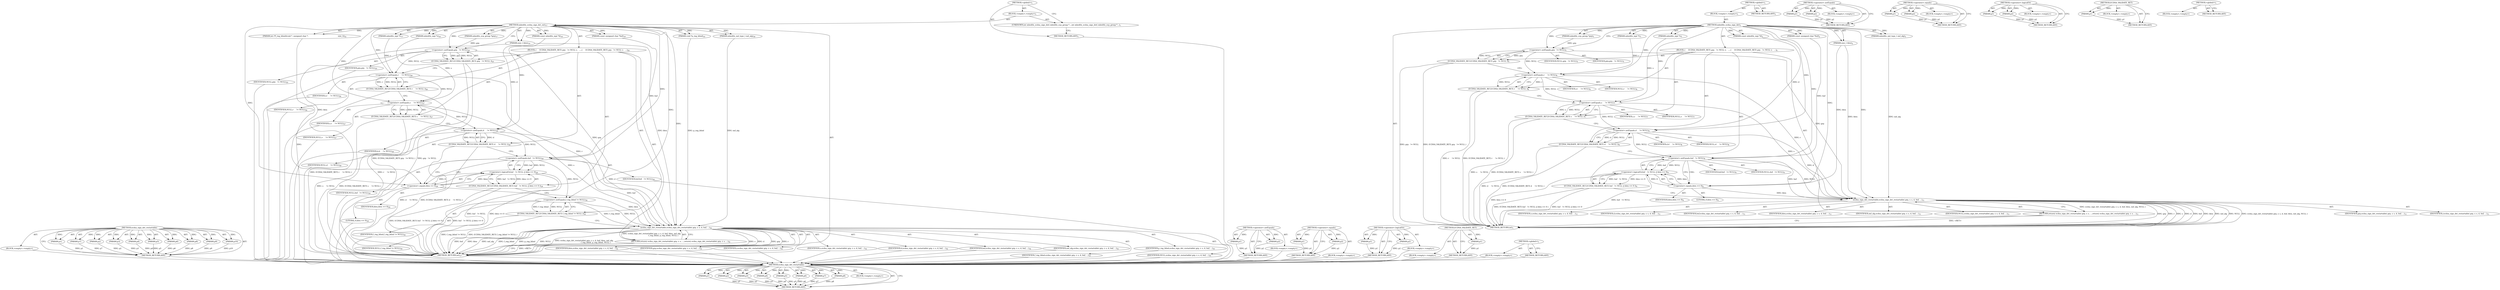 digraph "&lt;global&gt;" {
vulnerable_97 [label=<(METHOD,ecdsa_sign_det_restartable)>];
vulnerable_98 [label=<(PARAM,p1)>];
vulnerable_99 [label=<(PARAM,p2)>];
vulnerable_100 [label=<(PARAM,p3)>];
vulnerable_101 [label=<(PARAM,p4)>];
vulnerable_102 [label=<(PARAM,p5)>];
vulnerable_103 [label=<(PARAM,p6)>];
vulnerable_104 [label=<(PARAM,p7)>];
vulnerable_105 [label=<(PARAM,p8)>];
vulnerable_106 [label=<(BLOCK,&lt;empty&gt;,&lt;empty&gt;)>];
vulnerable_107 [label=<(METHOD_RETURN,ANY)>];
vulnerable_6 [label=<(METHOD,&lt;global&gt;)<SUB>1</SUB>>];
vulnerable_7 [label=<(BLOCK,&lt;empty&gt;,&lt;empty&gt;)<SUB>1</SUB>>];
vulnerable_8 [label=<(METHOD,mbedtls_ecdsa_sign_det)<SUB>1</SUB>>];
vulnerable_9 [label=<(PARAM,mbedtls_ecp_group *grp)<SUB>1</SUB>>];
vulnerable_10 [label=<(PARAM,mbedtls_mpi *r)<SUB>1</SUB>>];
vulnerable_11 [label=<(PARAM,mbedtls_mpi *s)<SUB>1</SUB>>];
vulnerable_12 [label=<(PARAM,const mbedtls_mpi *d)<SUB>2</SUB>>];
vulnerable_13 [label=<(PARAM,const unsigned char *buf)<SUB>2</SUB>>];
vulnerable_14 [label=<(PARAM,size_t blen)<SUB>2</SUB>>];
vulnerable_15 [label=<(PARAM,mbedtls_md_type_t md_alg)<SUB>3</SUB>>];
vulnerable_16 [label=<(BLOCK,{
     ECDSA_VALIDATE_RET( grp   != NULL );
   ...,{
     ECDSA_VALIDATE_RET( grp   != NULL );
   ...)<SUB>4</SUB>>];
vulnerable_17 [label=<(ECDSA_VALIDATE_RET,ECDSA_VALIDATE_RET( grp   != NULL ))<SUB>5</SUB>>];
vulnerable_18 [label=<(&lt;operator&gt;.notEquals,grp   != NULL)<SUB>5</SUB>>];
vulnerable_19 [label=<(IDENTIFIER,grp,grp   != NULL)<SUB>5</SUB>>];
vulnerable_20 [label=<(IDENTIFIER,NULL,grp   != NULL)<SUB>5</SUB>>];
vulnerable_21 [label=<(ECDSA_VALIDATE_RET,ECDSA_VALIDATE_RET( r     != NULL ))<SUB>6</SUB>>];
vulnerable_22 [label=<(&lt;operator&gt;.notEquals,r     != NULL)<SUB>6</SUB>>];
vulnerable_23 [label=<(IDENTIFIER,r,r     != NULL)<SUB>6</SUB>>];
vulnerable_24 [label=<(IDENTIFIER,NULL,r     != NULL)<SUB>6</SUB>>];
vulnerable_25 [label=<(ECDSA_VALIDATE_RET,ECDSA_VALIDATE_RET( s     != NULL ))<SUB>7</SUB>>];
vulnerable_26 [label=<(&lt;operator&gt;.notEquals,s     != NULL)<SUB>7</SUB>>];
vulnerable_27 [label=<(IDENTIFIER,s,s     != NULL)<SUB>7</SUB>>];
vulnerable_28 [label=<(IDENTIFIER,NULL,s     != NULL)<SUB>7</SUB>>];
vulnerable_29 [label=<(ECDSA_VALIDATE_RET,ECDSA_VALIDATE_RET( d     != NULL ))<SUB>8</SUB>>];
vulnerable_30 [label=<(&lt;operator&gt;.notEquals,d     != NULL)<SUB>8</SUB>>];
vulnerable_31 [label=<(IDENTIFIER,d,d     != NULL)<SUB>8</SUB>>];
vulnerable_32 [label=<(IDENTIFIER,NULL,d     != NULL)<SUB>8</SUB>>];
vulnerable_33 [label=<(ECDSA_VALIDATE_RET,ECDSA_VALIDATE_RET( buf   != NULL || blen == 0 ))<SUB>9</SUB>>];
vulnerable_34 [label=<(&lt;operator&gt;.logicalOr,buf   != NULL || blen == 0)<SUB>9</SUB>>];
vulnerable_35 [label=<(&lt;operator&gt;.notEquals,buf   != NULL)<SUB>9</SUB>>];
vulnerable_36 [label=<(IDENTIFIER,buf,buf   != NULL)<SUB>9</SUB>>];
vulnerable_37 [label=<(IDENTIFIER,NULL,buf   != NULL)<SUB>9</SUB>>];
vulnerable_38 [label=<(&lt;operator&gt;.equals,blen == 0)<SUB>9</SUB>>];
vulnerable_39 [label=<(IDENTIFIER,blen,blen == 0)<SUB>9</SUB>>];
vulnerable_40 [label=<(LITERAL,0,blen == 0)<SUB>9</SUB>>];
vulnerable_41 [label=<(RETURN,return( ecdsa_sign_det_restartable( grp, r, s, ...,return( ecdsa_sign_det_restartable( grp, r, s, ...)<SUB>11</SUB>>];
vulnerable_42 [label=<(ecdsa_sign_det_restartable,ecdsa_sign_det_restartable( grp, r, s, d, buf, ...)<SUB>11</SUB>>];
vulnerable_43 [label=<(IDENTIFIER,grp,ecdsa_sign_det_restartable( grp, r, s, d, buf, ...)<SUB>11</SUB>>];
vulnerable_44 [label=<(IDENTIFIER,r,ecdsa_sign_det_restartable( grp, r, s, d, buf, ...)<SUB>11</SUB>>];
vulnerable_45 [label=<(IDENTIFIER,s,ecdsa_sign_det_restartable( grp, r, s, d, buf, ...)<SUB>11</SUB>>];
vulnerable_46 [label=<(IDENTIFIER,d,ecdsa_sign_det_restartable( grp, r, s, d, buf, ...)<SUB>11</SUB>>];
vulnerable_47 [label=<(IDENTIFIER,buf,ecdsa_sign_det_restartable( grp, r, s, d, buf, ...)<SUB>11</SUB>>];
vulnerable_48 [label=<(IDENTIFIER,blen,ecdsa_sign_det_restartable( grp, r, s, d, buf, ...)<SUB>11</SUB>>];
vulnerable_49 [label=<(IDENTIFIER,md_alg,ecdsa_sign_det_restartable( grp, r, s, d, buf, ...)<SUB>11</SUB>>];
vulnerable_50 [label=<(IDENTIFIER,NULL,ecdsa_sign_det_restartable( grp, r, s, d, buf, ...)<SUB>11</SUB>>];
vulnerable_51 [label=<(METHOD_RETURN,int)<SUB>1</SUB>>];
vulnerable_53 [label=<(METHOD_RETURN,ANY)<SUB>1</SUB>>];
vulnerable_82 [label=<(METHOD,&lt;operator&gt;.notEquals)>];
vulnerable_83 [label=<(PARAM,p1)>];
vulnerable_84 [label=<(PARAM,p2)>];
vulnerable_85 [label=<(BLOCK,&lt;empty&gt;,&lt;empty&gt;)>];
vulnerable_86 [label=<(METHOD_RETURN,ANY)>];
vulnerable_92 [label=<(METHOD,&lt;operator&gt;.equals)>];
vulnerable_93 [label=<(PARAM,p1)>];
vulnerable_94 [label=<(PARAM,p2)>];
vulnerable_95 [label=<(BLOCK,&lt;empty&gt;,&lt;empty&gt;)>];
vulnerable_96 [label=<(METHOD_RETURN,ANY)>];
vulnerable_87 [label=<(METHOD,&lt;operator&gt;.logicalOr)>];
vulnerable_88 [label=<(PARAM,p1)>];
vulnerable_89 [label=<(PARAM,p2)>];
vulnerable_90 [label=<(BLOCK,&lt;empty&gt;,&lt;empty&gt;)>];
vulnerable_91 [label=<(METHOD_RETURN,ANY)>];
vulnerable_78 [label=<(METHOD,ECDSA_VALIDATE_RET)>];
vulnerable_79 [label=<(PARAM,p1)>];
vulnerable_80 [label=<(BLOCK,&lt;empty&gt;,&lt;empty&gt;)>];
vulnerable_81 [label=<(METHOD_RETURN,ANY)>];
vulnerable_72 [label=<(METHOD,&lt;global&gt;)<SUB>1</SUB>>];
vulnerable_73 [label=<(BLOCK,&lt;empty&gt;,&lt;empty&gt;)>];
vulnerable_74 [label=<(METHOD_RETURN,ANY)>];
fixed_108 [label=<(METHOD,ecdsa_sign_det_restartable)>];
fixed_109 [label=<(PARAM,p1)>];
fixed_110 [label=<(PARAM,p2)>];
fixed_111 [label=<(PARAM,p3)>];
fixed_112 [label=<(PARAM,p4)>];
fixed_113 [label=<(PARAM,p5)>];
fixed_114 [label=<(PARAM,p6)>];
fixed_115 [label=<(PARAM,p7)>];
fixed_116 [label=<(PARAM,p8)>];
fixed_117 [label=<(PARAM,p9)>];
fixed_118 [label=<(PARAM,p10)>];
fixed_119 [label=<(BLOCK,&lt;empty&gt;,&lt;empty&gt;)>];
fixed_120 [label=<(METHOD_RETURN,ANY)>];
fixed_6 [label=<(METHOD,&lt;global&gt;)<SUB>1</SUB>>];
fixed_7 [label=<(BLOCK,&lt;empty&gt;,&lt;empty&gt;)<SUB>1</SUB>>];
fixed_8 [label=<(UNKNOWN,int mbedtls_ecdsa_sign_det( mbedtls_ecp_group *...,int mbedtls_ecdsa_sign_det( mbedtls_ecp_group *...)<SUB>1</SUB>>];
fixed_9 [label=<(METHOD,mbedtls_ecdsa_sign_det_ext)<SUB>17</SUB>>];
fixed_10 [label=<(PARAM,mbedtls_ecp_group *grp)<SUB>17</SUB>>];
fixed_11 [label=<(PARAM,mbedtls_mpi *r)<SUB>17</SUB>>];
fixed_12 [label=<(PARAM,mbedtls_mpi *s)<SUB>18</SUB>>];
fixed_13 [label=<(PARAM,const mbedtls_mpi *d)<SUB>18</SUB>>];
fixed_14 [label=<(PARAM,const unsigned char *buf)<SUB>19</SUB>>];
fixed_15 [label=<(PARAM,size_t blen)<SUB>19</SUB>>];
fixed_16 [label=<(PARAM,mbedtls_md_type_t md_alg)<SUB>20</SUB>>];
fixed_17 [label=<(PARAM,int (*f_rng_blind)(void *, unsigned char *,
                                                   size_t))<SUB>21</SUB>>];
fixed_18 [label=<(PARAM,void *p_rng_blind)<SUB>23</SUB>>];
fixed_19 [label=<(BLOCK,{
     ECDSA_VALIDATE_RET( grp   != NULL );
   ...,{
     ECDSA_VALIDATE_RET( grp   != NULL );
   ...)<SUB>24</SUB>>];
fixed_20 [label=<(ECDSA_VALIDATE_RET,ECDSA_VALIDATE_RET( grp   != NULL ))<SUB>25</SUB>>];
fixed_21 [label=<(&lt;operator&gt;.notEquals,grp   != NULL)<SUB>25</SUB>>];
fixed_22 [label=<(IDENTIFIER,grp,grp   != NULL)<SUB>25</SUB>>];
fixed_23 [label=<(IDENTIFIER,NULL,grp   != NULL)<SUB>25</SUB>>];
fixed_24 [label=<(ECDSA_VALIDATE_RET,ECDSA_VALIDATE_RET( r     != NULL ))<SUB>26</SUB>>];
fixed_25 [label=<(&lt;operator&gt;.notEquals,r     != NULL)<SUB>26</SUB>>];
fixed_26 [label=<(IDENTIFIER,r,r     != NULL)<SUB>26</SUB>>];
fixed_27 [label=<(IDENTIFIER,NULL,r     != NULL)<SUB>26</SUB>>];
fixed_28 [label=<(ECDSA_VALIDATE_RET,ECDSA_VALIDATE_RET( s     != NULL ))<SUB>27</SUB>>];
fixed_29 [label=<(&lt;operator&gt;.notEquals,s     != NULL)<SUB>27</SUB>>];
fixed_30 [label=<(IDENTIFIER,s,s     != NULL)<SUB>27</SUB>>];
fixed_31 [label=<(IDENTIFIER,NULL,s     != NULL)<SUB>27</SUB>>];
fixed_32 [label=<(ECDSA_VALIDATE_RET,ECDSA_VALIDATE_RET( d     != NULL ))<SUB>28</SUB>>];
fixed_33 [label=<(&lt;operator&gt;.notEquals,d     != NULL)<SUB>28</SUB>>];
fixed_34 [label=<(IDENTIFIER,d,d     != NULL)<SUB>28</SUB>>];
fixed_35 [label=<(IDENTIFIER,NULL,d     != NULL)<SUB>28</SUB>>];
fixed_36 [label=<(ECDSA_VALIDATE_RET,ECDSA_VALIDATE_RET( buf   != NULL || blen == 0 ))<SUB>29</SUB>>];
fixed_37 [label=<(&lt;operator&gt;.logicalOr,buf   != NULL || blen == 0)<SUB>29</SUB>>];
fixed_38 [label=<(&lt;operator&gt;.notEquals,buf   != NULL)<SUB>29</SUB>>];
fixed_39 [label=<(IDENTIFIER,buf,buf   != NULL)<SUB>29</SUB>>];
fixed_40 [label=<(IDENTIFIER,NULL,buf   != NULL)<SUB>29</SUB>>];
fixed_41 [label=<(&lt;operator&gt;.equals,blen == 0)<SUB>29</SUB>>];
fixed_42 [label=<(IDENTIFIER,blen,blen == 0)<SUB>29</SUB>>];
fixed_43 [label=<(LITERAL,0,blen == 0)<SUB>29</SUB>>];
fixed_44 [label=<(ECDSA_VALIDATE_RET,ECDSA_VALIDATE_RET( f_rng_blind != NULL ))<SUB>30</SUB>>];
fixed_45 [label=<(&lt;operator&gt;.notEquals,f_rng_blind != NULL)<SUB>30</SUB>>];
fixed_46 [label=<(IDENTIFIER,f_rng_blind,f_rng_blind != NULL)<SUB>30</SUB>>];
fixed_47 [label=<(IDENTIFIER,NULL,f_rng_blind != NULL)<SUB>30</SUB>>];
fixed_48 [label=<(RETURN,return( ecdsa_sign_det_restartable( grp, r, s, ...,return( ecdsa_sign_det_restartable( grp, r, s, ...)<SUB>32</SUB>>];
fixed_49 [label=<(ecdsa_sign_det_restartable,ecdsa_sign_det_restartable( grp, r, s, d, buf, ...)<SUB>32</SUB>>];
fixed_50 [label=<(IDENTIFIER,grp,ecdsa_sign_det_restartable( grp, r, s, d, buf, ...)<SUB>32</SUB>>];
fixed_51 [label=<(IDENTIFIER,r,ecdsa_sign_det_restartable( grp, r, s, d, buf, ...)<SUB>32</SUB>>];
fixed_52 [label=<(IDENTIFIER,s,ecdsa_sign_det_restartable( grp, r, s, d, buf, ...)<SUB>32</SUB>>];
fixed_53 [label=<(IDENTIFIER,d,ecdsa_sign_det_restartable( grp, r, s, d, buf, ...)<SUB>32</SUB>>];
fixed_54 [label=<(IDENTIFIER,buf,ecdsa_sign_det_restartable( grp, r, s, d, buf, ...)<SUB>32</SUB>>];
fixed_55 [label=<(IDENTIFIER,blen,ecdsa_sign_det_restartable( grp, r, s, d, buf, ...)<SUB>32</SUB>>];
fixed_56 [label=<(IDENTIFIER,md_alg,ecdsa_sign_det_restartable( grp, r, s, d, buf, ...)<SUB>32</SUB>>];
fixed_57 [label=<(IDENTIFIER,f_rng_blind,ecdsa_sign_det_restartable( grp, r, s, d, buf, ...)<SUB>33</SUB>>];
fixed_58 [label=<(IDENTIFIER,p_rng_blind,ecdsa_sign_det_restartable( grp, r, s, d, buf, ...)<SUB>33</SUB>>];
fixed_59 [label=<(IDENTIFIER,NULL,ecdsa_sign_det_restartable( grp, r, s, d, buf, ...)<SUB>33</SUB>>];
fixed_60 [label=<(METHOD_RETURN,int)<SUB>17</SUB>>];
fixed_62 [label=<(METHOD_RETURN,ANY)<SUB>1</SUB>>];
fixed_93 [label=<(METHOD,&lt;operator&gt;.notEquals)>];
fixed_94 [label=<(PARAM,p1)>];
fixed_95 [label=<(PARAM,p2)>];
fixed_96 [label=<(BLOCK,&lt;empty&gt;,&lt;empty&gt;)>];
fixed_97 [label=<(METHOD_RETURN,ANY)>];
fixed_103 [label=<(METHOD,&lt;operator&gt;.equals)>];
fixed_104 [label=<(PARAM,p1)>];
fixed_105 [label=<(PARAM,p2)>];
fixed_106 [label=<(BLOCK,&lt;empty&gt;,&lt;empty&gt;)>];
fixed_107 [label=<(METHOD_RETURN,ANY)>];
fixed_98 [label=<(METHOD,&lt;operator&gt;.logicalOr)>];
fixed_99 [label=<(PARAM,p1)>];
fixed_100 [label=<(PARAM,p2)>];
fixed_101 [label=<(BLOCK,&lt;empty&gt;,&lt;empty&gt;)>];
fixed_102 [label=<(METHOD_RETURN,ANY)>];
fixed_89 [label=<(METHOD,ECDSA_VALIDATE_RET)>];
fixed_90 [label=<(PARAM,p1)>];
fixed_91 [label=<(BLOCK,&lt;empty&gt;,&lt;empty&gt;)>];
fixed_92 [label=<(METHOD_RETURN,ANY)>];
fixed_83 [label=<(METHOD,&lt;global&gt;)<SUB>1</SUB>>];
fixed_84 [label=<(BLOCK,&lt;empty&gt;,&lt;empty&gt;)>];
fixed_85 [label=<(METHOD_RETURN,ANY)>];
vulnerable_97 -> vulnerable_98  [key=0, label="AST: "];
vulnerable_97 -> vulnerable_98  [key=1, label="DDG: "];
vulnerable_97 -> vulnerable_106  [key=0, label="AST: "];
vulnerable_97 -> vulnerable_99  [key=0, label="AST: "];
vulnerable_97 -> vulnerable_99  [key=1, label="DDG: "];
vulnerable_97 -> vulnerable_107  [key=0, label="AST: "];
vulnerable_97 -> vulnerable_107  [key=1, label="CFG: "];
vulnerable_97 -> vulnerable_100  [key=0, label="AST: "];
vulnerable_97 -> vulnerable_100  [key=1, label="DDG: "];
vulnerable_97 -> vulnerable_101  [key=0, label="AST: "];
vulnerable_97 -> vulnerable_101  [key=1, label="DDG: "];
vulnerable_97 -> vulnerable_102  [key=0, label="AST: "];
vulnerable_97 -> vulnerable_102  [key=1, label="DDG: "];
vulnerable_97 -> vulnerable_103  [key=0, label="AST: "];
vulnerable_97 -> vulnerable_103  [key=1, label="DDG: "];
vulnerable_97 -> vulnerable_104  [key=0, label="AST: "];
vulnerable_97 -> vulnerable_104  [key=1, label="DDG: "];
vulnerable_97 -> vulnerable_105  [key=0, label="AST: "];
vulnerable_97 -> vulnerable_105  [key=1, label="DDG: "];
vulnerable_98 -> vulnerable_107  [key=0, label="DDG: p1"];
vulnerable_99 -> vulnerable_107  [key=0, label="DDG: p2"];
vulnerable_100 -> vulnerable_107  [key=0, label="DDG: p3"];
vulnerable_101 -> vulnerable_107  [key=0, label="DDG: p4"];
vulnerable_102 -> vulnerable_107  [key=0, label="DDG: p5"];
vulnerable_103 -> vulnerable_107  [key=0, label="DDG: p6"];
vulnerable_104 -> vulnerable_107  [key=0, label="DDG: p7"];
vulnerable_105 -> vulnerable_107  [key=0, label="DDG: p8"];
vulnerable_6 -> vulnerable_7  [key=0, label="AST: "];
vulnerable_6 -> vulnerable_53  [key=0, label="AST: "];
vulnerable_6 -> vulnerable_53  [key=1, label="CFG: "];
vulnerable_7 -> vulnerable_8  [key=0, label="AST: "];
vulnerable_8 -> vulnerable_9  [key=0, label="AST: "];
vulnerable_8 -> vulnerable_9  [key=1, label="DDG: "];
vulnerable_8 -> vulnerable_10  [key=0, label="AST: "];
vulnerable_8 -> vulnerable_10  [key=1, label="DDG: "];
vulnerable_8 -> vulnerable_11  [key=0, label="AST: "];
vulnerable_8 -> vulnerable_11  [key=1, label="DDG: "];
vulnerable_8 -> vulnerable_12  [key=0, label="AST: "];
vulnerable_8 -> vulnerable_12  [key=1, label="DDG: "];
vulnerable_8 -> vulnerable_13  [key=0, label="AST: "];
vulnerable_8 -> vulnerable_13  [key=1, label="DDG: "];
vulnerable_8 -> vulnerable_14  [key=0, label="AST: "];
vulnerable_8 -> vulnerable_14  [key=1, label="DDG: "];
vulnerable_8 -> vulnerable_15  [key=0, label="AST: "];
vulnerable_8 -> vulnerable_15  [key=1, label="DDG: "];
vulnerable_8 -> vulnerable_16  [key=0, label="AST: "];
vulnerable_8 -> vulnerable_51  [key=0, label="AST: "];
vulnerable_8 -> vulnerable_18  [key=0, label="CFG: "];
vulnerable_8 -> vulnerable_18  [key=1, label="DDG: "];
vulnerable_8 -> vulnerable_22  [key=0, label="DDG: "];
vulnerable_8 -> vulnerable_26  [key=0, label="DDG: "];
vulnerable_8 -> vulnerable_30  [key=0, label="DDG: "];
vulnerable_8 -> vulnerable_42  [key=0, label="DDG: "];
vulnerable_8 -> vulnerable_35  [key=0, label="DDG: "];
vulnerable_8 -> vulnerable_38  [key=0, label="DDG: "];
vulnerable_9 -> vulnerable_18  [key=0, label="DDG: grp"];
vulnerable_10 -> vulnerable_22  [key=0, label="DDG: r"];
vulnerable_11 -> vulnerable_26  [key=0, label="DDG: s"];
vulnerable_12 -> vulnerable_30  [key=0, label="DDG: d"];
vulnerable_13 -> vulnerable_35  [key=0, label="DDG: buf"];
vulnerable_14 -> vulnerable_42  [key=0, label="DDG: blen"];
vulnerable_14 -> vulnerable_38  [key=0, label="DDG: blen"];
vulnerable_15 -> vulnerable_42  [key=0, label="DDG: md_alg"];
vulnerable_16 -> vulnerable_17  [key=0, label="AST: "];
vulnerable_16 -> vulnerable_21  [key=0, label="AST: "];
vulnerable_16 -> vulnerable_25  [key=0, label="AST: "];
vulnerable_16 -> vulnerable_29  [key=0, label="AST: "];
vulnerable_16 -> vulnerable_33  [key=0, label="AST: "];
vulnerable_16 -> vulnerable_41  [key=0, label="AST: "];
vulnerable_17 -> vulnerable_18  [key=0, label="AST: "];
vulnerable_17 -> vulnerable_22  [key=0, label="CFG: "];
vulnerable_17 -> vulnerable_51  [key=0, label="DDG: grp   != NULL"];
vulnerable_17 -> vulnerable_51  [key=1, label="DDG: ECDSA_VALIDATE_RET( grp   != NULL )"];
vulnerable_18 -> vulnerable_19  [key=0, label="AST: "];
vulnerable_18 -> vulnerable_20  [key=0, label="AST: "];
vulnerable_18 -> vulnerable_17  [key=0, label="CFG: "];
vulnerable_18 -> vulnerable_17  [key=1, label="DDG: grp"];
vulnerable_18 -> vulnerable_17  [key=2, label="DDG: NULL"];
vulnerable_18 -> vulnerable_22  [key=0, label="DDG: NULL"];
vulnerable_18 -> vulnerable_42  [key=0, label="DDG: grp"];
vulnerable_21 -> vulnerable_22  [key=0, label="AST: "];
vulnerable_21 -> vulnerable_26  [key=0, label="CFG: "];
vulnerable_21 -> vulnerable_51  [key=0, label="DDG: r     != NULL"];
vulnerable_21 -> vulnerable_51  [key=1, label="DDG: ECDSA_VALIDATE_RET( r     != NULL )"];
vulnerable_22 -> vulnerable_23  [key=0, label="AST: "];
vulnerable_22 -> vulnerable_24  [key=0, label="AST: "];
vulnerable_22 -> vulnerable_21  [key=0, label="CFG: "];
vulnerable_22 -> vulnerable_21  [key=1, label="DDG: r"];
vulnerable_22 -> vulnerable_21  [key=2, label="DDG: NULL"];
vulnerable_22 -> vulnerable_26  [key=0, label="DDG: NULL"];
vulnerable_22 -> vulnerable_42  [key=0, label="DDG: r"];
vulnerable_25 -> vulnerable_26  [key=0, label="AST: "];
vulnerable_25 -> vulnerable_30  [key=0, label="CFG: "];
vulnerable_25 -> vulnerable_51  [key=0, label="DDG: s     != NULL"];
vulnerable_25 -> vulnerable_51  [key=1, label="DDG: ECDSA_VALIDATE_RET( s     != NULL )"];
vulnerable_26 -> vulnerable_27  [key=0, label="AST: "];
vulnerable_26 -> vulnerable_28  [key=0, label="AST: "];
vulnerable_26 -> vulnerable_25  [key=0, label="CFG: "];
vulnerable_26 -> vulnerable_25  [key=1, label="DDG: s"];
vulnerable_26 -> vulnerable_25  [key=2, label="DDG: NULL"];
vulnerable_26 -> vulnerable_30  [key=0, label="DDG: NULL"];
vulnerable_26 -> vulnerable_42  [key=0, label="DDG: s"];
vulnerable_29 -> vulnerable_30  [key=0, label="AST: "];
vulnerable_29 -> vulnerable_35  [key=0, label="CFG: "];
vulnerable_29 -> vulnerable_51  [key=0, label="DDG: d     != NULL"];
vulnerable_29 -> vulnerable_51  [key=1, label="DDG: ECDSA_VALIDATE_RET( d     != NULL )"];
vulnerable_30 -> vulnerable_31  [key=0, label="AST: "];
vulnerable_30 -> vulnerable_32  [key=0, label="AST: "];
vulnerable_30 -> vulnerable_29  [key=0, label="CFG: "];
vulnerable_30 -> vulnerable_29  [key=1, label="DDG: d"];
vulnerable_30 -> vulnerable_29  [key=2, label="DDG: NULL"];
vulnerable_30 -> vulnerable_42  [key=0, label="DDG: d"];
vulnerable_30 -> vulnerable_35  [key=0, label="DDG: NULL"];
vulnerable_33 -> vulnerable_34  [key=0, label="AST: "];
vulnerable_33 -> vulnerable_42  [key=0, label="CFG: "];
vulnerable_33 -> vulnerable_51  [key=0, label="DDG: buf   != NULL || blen == 0"];
vulnerable_33 -> vulnerable_51  [key=1, label="DDG: ECDSA_VALIDATE_RET( buf   != NULL || blen == 0 )"];
vulnerable_34 -> vulnerable_35  [key=0, label="AST: "];
vulnerable_34 -> vulnerable_38  [key=0, label="AST: "];
vulnerable_34 -> vulnerable_33  [key=0, label="CFG: "];
vulnerable_34 -> vulnerable_33  [key=1, label="DDG: buf   != NULL"];
vulnerable_34 -> vulnerable_33  [key=2, label="DDG: blen == 0"];
vulnerable_34 -> vulnerable_51  [key=0, label="DDG: buf   != NULL"];
vulnerable_34 -> vulnerable_51  [key=1, label="DDG: blen == 0"];
vulnerable_35 -> vulnerable_36  [key=0, label="AST: "];
vulnerable_35 -> vulnerable_37  [key=0, label="AST: "];
vulnerable_35 -> vulnerable_34  [key=0, label="CFG: "];
vulnerable_35 -> vulnerable_34  [key=1, label="DDG: buf"];
vulnerable_35 -> vulnerable_34  [key=2, label="DDG: NULL"];
vulnerable_35 -> vulnerable_38  [key=0, label="CFG: "];
vulnerable_35 -> vulnerable_38  [key=1, label="CDG: "];
vulnerable_35 -> vulnerable_42  [key=0, label="DDG: buf"];
vulnerable_35 -> vulnerable_42  [key=1, label="DDG: NULL"];
vulnerable_38 -> vulnerable_39  [key=0, label="AST: "];
vulnerable_38 -> vulnerable_40  [key=0, label="AST: "];
vulnerable_38 -> vulnerable_34  [key=0, label="CFG: "];
vulnerable_38 -> vulnerable_34  [key=1, label="DDG: blen"];
vulnerable_38 -> vulnerable_34  [key=2, label="DDG: 0"];
vulnerable_38 -> vulnerable_42  [key=0, label="DDG: blen"];
vulnerable_41 -> vulnerable_42  [key=0, label="AST: "];
vulnerable_41 -> vulnerable_51  [key=0, label="CFG: "];
vulnerable_41 -> vulnerable_51  [key=1, label="DDG: &lt;RET&gt;"];
vulnerable_42 -> vulnerable_43  [key=0, label="AST: "];
vulnerable_42 -> vulnerable_44  [key=0, label="AST: "];
vulnerable_42 -> vulnerable_45  [key=0, label="AST: "];
vulnerable_42 -> vulnerable_46  [key=0, label="AST: "];
vulnerable_42 -> vulnerable_47  [key=0, label="AST: "];
vulnerable_42 -> vulnerable_48  [key=0, label="AST: "];
vulnerable_42 -> vulnerable_49  [key=0, label="AST: "];
vulnerable_42 -> vulnerable_50  [key=0, label="AST: "];
vulnerable_42 -> vulnerable_41  [key=0, label="CFG: "];
vulnerable_42 -> vulnerable_41  [key=1, label="DDG: ecdsa_sign_det_restartable( grp, r, s, d, buf, blen, md_alg, NULL )"];
vulnerable_42 -> vulnerable_51  [key=0, label="DDG: grp"];
vulnerable_42 -> vulnerable_51  [key=1, label="DDG: r"];
vulnerable_42 -> vulnerable_51  [key=2, label="DDG: s"];
vulnerable_42 -> vulnerable_51  [key=3, label="DDG: d"];
vulnerable_42 -> vulnerable_51  [key=4, label="DDG: buf"];
vulnerable_42 -> vulnerable_51  [key=5, label="DDG: blen"];
vulnerable_42 -> vulnerable_51  [key=6, label="DDG: md_alg"];
vulnerable_42 -> vulnerable_51  [key=7, label="DDG: NULL"];
vulnerable_42 -> vulnerable_51  [key=8, label="DDG: ecdsa_sign_det_restartable( grp, r, s, d, buf, blen, md_alg, NULL )"];
vulnerable_82 -> vulnerable_83  [key=0, label="AST: "];
vulnerable_82 -> vulnerable_83  [key=1, label="DDG: "];
vulnerable_82 -> vulnerable_85  [key=0, label="AST: "];
vulnerable_82 -> vulnerable_84  [key=0, label="AST: "];
vulnerable_82 -> vulnerable_84  [key=1, label="DDG: "];
vulnerable_82 -> vulnerable_86  [key=0, label="AST: "];
vulnerable_82 -> vulnerable_86  [key=1, label="CFG: "];
vulnerable_83 -> vulnerable_86  [key=0, label="DDG: p1"];
vulnerable_84 -> vulnerable_86  [key=0, label="DDG: p2"];
vulnerable_92 -> vulnerable_93  [key=0, label="AST: "];
vulnerable_92 -> vulnerable_93  [key=1, label="DDG: "];
vulnerable_92 -> vulnerable_95  [key=0, label="AST: "];
vulnerable_92 -> vulnerable_94  [key=0, label="AST: "];
vulnerable_92 -> vulnerable_94  [key=1, label="DDG: "];
vulnerable_92 -> vulnerable_96  [key=0, label="AST: "];
vulnerable_92 -> vulnerable_96  [key=1, label="CFG: "];
vulnerable_93 -> vulnerable_96  [key=0, label="DDG: p1"];
vulnerable_94 -> vulnerable_96  [key=0, label="DDG: p2"];
vulnerable_87 -> vulnerable_88  [key=0, label="AST: "];
vulnerable_87 -> vulnerable_88  [key=1, label="DDG: "];
vulnerable_87 -> vulnerable_90  [key=0, label="AST: "];
vulnerable_87 -> vulnerable_89  [key=0, label="AST: "];
vulnerable_87 -> vulnerable_89  [key=1, label="DDG: "];
vulnerable_87 -> vulnerable_91  [key=0, label="AST: "];
vulnerable_87 -> vulnerable_91  [key=1, label="CFG: "];
vulnerable_88 -> vulnerable_91  [key=0, label="DDG: p1"];
vulnerable_89 -> vulnerable_91  [key=0, label="DDG: p2"];
vulnerable_78 -> vulnerable_79  [key=0, label="AST: "];
vulnerable_78 -> vulnerable_79  [key=1, label="DDG: "];
vulnerable_78 -> vulnerable_80  [key=0, label="AST: "];
vulnerable_78 -> vulnerable_81  [key=0, label="AST: "];
vulnerable_78 -> vulnerable_81  [key=1, label="CFG: "];
vulnerable_79 -> vulnerable_81  [key=0, label="DDG: p1"];
vulnerable_72 -> vulnerable_73  [key=0, label="AST: "];
vulnerable_72 -> vulnerable_74  [key=0, label="AST: "];
vulnerable_72 -> vulnerable_74  [key=1, label="CFG: "];
fixed_108 -> fixed_109  [key=0, label="AST: "];
fixed_108 -> fixed_109  [key=1, label="DDG: "];
fixed_108 -> fixed_119  [key=0, label="AST: "];
fixed_108 -> fixed_110  [key=0, label="AST: "];
fixed_108 -> fixed_110  [key=1, label="DDG: "];
fixed_108 -> fixed_120  [key=0, label="AST: "];
fixed_108 -> fixed_120  [key=1, label="CFG: "];
fixed_108 -> fixed_111  [key=0, label="AST: "];
fixed_108 -> fixed_111  [key=1, label="DDG: "];
fixed_108 -> fixed_112  [key=0, label="AST: "];
fixed_108 -> fixed_112  [key=1, label="DDG: "];
fixed_108 -> fixed_113  [key=0, label="AST: "];
fixed_108 -> fixed_113  [key=1, label="DDG: "];
fixed_108 -> fixed_114  [key=0, label="AST: "];
fixed_108 -> fixed_114  [key=1, label="DDG: "];
fixed_108 -> fixed_115  [key=0, label="AST: "];
fixed_108 -> fixed_115  [key=1, label="DDG: "];
fixed_108 -> fixed_116  [key=0, label="AST: "];
fixed_108 -> fixed_116  [key=1, label="DDG: "];
fixed_108 -> fixed_117  [key=0, label="AST: "];
fixed_108 -> fixed_117  [key=1, label="DDG: "];
fixed_108 -> fixed_118  [key=0, label="AST: "];
fixed_108 -> fixed_118  [key=1, label="DDG: "];
fixed_109 -> fixed_120  [key=0, label="DDG: p1"];
fixed_110 -> fixed_120  [key=0, label="DDG: p2"];
fixed_111 -> fixed_120  [key=0, label="DDG: p3"];
fixed_112 -> fixed_120  [key=0, label="DDG: p4"];
fixed_113 -> fixed_120  [key=0, label="DDG: p5"];
fixed_114 -> fixed_120  [key=0, label="DDG: p6"];
fixed_115 -> fixed_120  [key=0, label="DDG: p7"];
fixed_116 -> fixed_120  [key=0, label="DDG: p8"];
fixed_117 -> fixed_120  [key=0, label="DDG: p9"];
fixed_118 -> fixed_120  [key=0, label="DDG: p10"];
fixed_119 -> vulnerable_97  [key=0];
fixed_120 -> vulnerable_97  [key=0];
fixed_6 -> fixed_7  [key=0, label="AST: "];
fixed_6 -> fixed_62  [key=0, label="AST: "];
fixed_6 -> fixed_8  [key=0, label="CFG: "];
fixed_7 -> fixed_8  [key=0, label="AST: "];
fixed_7 -> fixed_9  [key=0, label="AST: "];
fixed_8 -> fixed_62  [key=0, label="CFG: "];
fixed_9 -> fixed_10  [key=0, label="AST: "];
fixed_9 -> fixed_10  [key=1, label="DDG: "];
fixed_9 -> fixed_11  [key=0, label="AST: "];
fixed_9 -> fixed_11  [key=1, label="DDG: "];
fixed_9 -> fixed_12  [key=0, label="AST: "];
fixed_9 -> fixed_12  [key=1, label="DDG: "];
fixed_9 -> fixed_13  [key=0, label="AST: "];
fixed_9 -> fixed_13  [key=1, label="DDG: "];
fixed_9 -> fixed_14  [key=0, label="AST: "];
fixed_9 -> fixed_14  [key=1, label="DDG: "];
fixed_9 -> fixed_15  [key=0, label="AST: "];
fixed_9 -> fixed_15  [key=1, label="DDG: "];
fixed_9 -> fixed_16  [key=0, label="AST: "];
fixed_9 -> fixed_16  [key=1, label="DDG: "];
fixed_9 -> fixed_17  [key=0, label="AST: "];
fixed_9 -> fixed_17  [key=1, label="DDG: "];
fixed_9 -> fixed_18  [key=0, label="AST: "];
fixed_9 -> fixed_18  [key=1, label="DDG: "];
fixed_9 -> fixed_19  [key=0, label="AST: "];
fixed_9 -> fixed_60  [key=0, label="AST: "];
fixed_9 -> fixed_21  [key=0, label="CFG: "];
fixed_9 -> fixed_21  [key=1, label="DDG: "];
fixed_9 -> fixed_25  [key=0, label="DDG: "];
fixed_9 -> fixed_29  [key=0, label="DDG: "];
fixed_9 -> fixed_33  [key=0, label="DDG: "];
fixed_9 -> fixed_45  [key=0, label="DDG: "];
fixed_9 -> fixed_49  [key=0, label="DDG: "];
fixed_9 -> fixed_38  [key=0, label="DDG: "];
fixed_9 -> fixed_41  [key=0, label="DDG: "];
fixed_10 -> fixed_21  [key=0, label="DDG: grp"];
fixed_11 -> fixed_25  [key=0, label="DDG: r"];
fixed_12 -> fixed_29  [key=0, label="DDG: s"];
fixed_13 -> fixed_33  [key=0, label="DDG: d"];
fixed_14 -> fixed_38  [key=0, label="DDG: buf"];
fixed_15 -> fixed_49  [key=0, label="DDG: blen"];
fixed_15 -> fixed_41  [key=0, label="DDG: blen"];
fixed_16 -> fixed_49  [key=0, label="DDG: md_alg"];
fixed_17 -> fixed_60  [key=0, label="DDG: "];
fixed_18 -> fixed_49  [key=0, label="DDG: p_rng_blind"];
fixed_19 -> fixed_20  [key=0, label="AST: "];
fixed_19 -> fixed_24  [key=0, label="AST: "];
fixed_19 -> fixed_28  [key=0, label="AST: "];
fixed_19 -> fixed_32  [key=0, label="AST: "];
fixed_19 -> fixed_36  [key=0, label="AST: "];
fixed_19 -> fixed_44  [key=0, label="AST: "];
fixed_19 -> fixed_48  [key=0, label="AST: "];
fixed_20 -> fixed_21  [key=0, label="AST: "];
fixed_20 -> fixed_25  [key=0, label="CFG: "];
fixed_20 -> fixed_60  [key=0, label="DDG: grp   != NULL"];
fixed_20 -> fixed_60  [key=1, label="DDG: ECDSA_VALIDATE_RET( grp   != NULL )"];
fixed_21 -> fixed_22  [key=0, label="AST: "];
fixed_21 -> fixed_23  [key=0, label="AST: "];
fixed_21 -> fixed_20  [key=0, label="CFG: "];
fixed_21 -> fixed_20  [key=1, label="DDG: grp"];
fixed_21 -> fixed_20  [key=2, label="DDG: NULL"];
fixed_21 -> fixed_25  [key=0, label="DDG: NULL"];
fixed_21 -> fixed_49  [key=0, label="DDG: grp"];
fixed_22 -> vulnerable_97  [key=0];
fixed_23 -> vulnerable_97  [key=0];
fixed_24 -> fixed_25  [key=0, label="AST: "];
fixed_24 -> fixed_29  [key=0, label="CFG: "];
fixed_24 -> fixed_60  [key=0, label="DDG: r     != NULL"];
fixed_24 -> fixed_60  [key=1, label="DDG: ECDSA_VALIDATE_RET( r     != NULL )"];
fixed_25 -> fixed_26  [key=0, label="AST: "];
fixed_25 -> fixed_27  [key=0, label="AST: "];
fixed_25 -> fixed_24  [key=0, label="CFG: "];
fixed_25 -> fixed_24  [key=1, label="DDG: r"];
fixed_25 -> fixed_24  [key=2, label="DDG: NULL"];
fixed_25 -> fixed_29  [key=0, label="DDG: NULL"];
fixed_25 -> fixed_49  [key=0, label="DDG: r"];
fixed_26 -> vulnerable_97  [key=0];
fixed_27 -> vulnerable_97  [key=0];
fixed_28 -> fixed_29  [key=0, label="AST: "];
fixed_28 -> fixed_33  [key=0, label="CFG: "];
fixed_28 -> fixed_60  [key=0, label="DDG: s     != NULL"];
fixed_28 -> fixed_60  [key=1, label="DDG: ECDSA_VALIDATE_RET( s     != NULL )"];
fixed_29 -> fixed_30  [key=0, label="AST: "];
fixed_29 -> fixed_31  [key=0, label="AST: "];
fixed_29 -> fixed_28  [key=0, label="CFG: "];
fixed_29 -> fixed_28  [key=1, label="DDG: s"];
fixed_29 -> fixed_28  [key=2, label="DDG: NULL"];
fixed_29 -> fixed_33  [key=0, label="DDG: NULL"];
fixed_29 -> fixed_49  [key=0, label="DDG: s"];
fixed_30 -> vulnerable_97  [key=0];
fixed_31 -> vulnerable_97  [key=0];
fixed_32 -> fixed_33  [key=0, label="AST: "];
fixed_32 -> fixed_38  [key=0, label="CFG: "];
fixed_32 -> fixed_60  [key=0, label="DDG: d     != NULL"];
fixed_32 -> fixed_60  [key=1, label="DDG: ECDSA_VALIDATE_RET( d     != NULL )"];
fixed_33 -> fixed_34  [key=0, label="AST: "];
fixed_33 -> fixed_35  [key=0, label="AST: "];
fixed_33 -> fixed_32  [key=0, label="CFG: "];
fixed_33 -> fixed_32  [key=1, label="DDG: d"];
fixed_33 -> fixed_32  [key=2, label="DDG: NULL"];
fixed_33 -> fixed_49  [key=0, label="DDG: d"];
fixed_33 -> fixed_38  [key=0, label="DDG: NULL"];
fixed_34 -> vulnerable_97  [key=0];
fixed_35 -> vulnerable_97  [key=0];
fixed_36 -> fixed_37  [key=0, label="AST: "];
fixed_36 -> fixed_45  [key=0, label="CFG: "];
fixed_36 -> fixed_60  [key=0, label="DDG: buf   != NULL || blen == 0"];
fixed_36 -> fixed_60  [key=1, label="DDG: ECDSA_VALIDATE_RET( buf   != NULL || blen == 0 )"];
fixed_37 -> fixed_38  [key=0, label="AST: "];
fixed_37 -> fixed_41  [key=0, label="AST: "];
fixed_37 -> fixed_36  [key=0, label="CFG: "];
fixed_37 -> fixed_36  [key=1, label="DDG: buf   != NULL"];
fixed_37 -> fixed_36  [key=2, label="DDG: blen == 0"];
fixed_37 -> fixed_60  [key=0, label="DDG: buf   != NULL"];
fixed_37 -> fixed_60  [key=1, label="DDG: blen == 0"];
fixed_38 -> fixed_39  [key=0, label="AST: "];
fixed_38 -> fixed_40  [key=0, label="AST: "];
fixed_38 -> fixed_37  [key=0, label="CFG: "];
fixed_38 -> fixed_37  [key=1, label="DDG: buf"];
fixed_38 -> fixed_37  [key=2, label="DDG: NULL"];
fixed_38 -> fixed_41  [key=0, label="CFG: "];
fixed_38 -> fixed_41  [key=1, label="CDG: "];
fixed_38 -> fixed_45  [key=0, label="DDG: NULL"];
fixed_38 -> fixed_49  [key=0, label="DDG: buf"];
fixed_39 -> vulnerable_97  [key=0];
fixed_40 -> vulnerable_97  [key=0];
fixed_41 -> fixed_42  [key=0, label="AST: "];
fixed_41 -> fixed_43  [key=0, label="AST: "];
fixed_41 -> fixed_37  [key=0, label="CFG: "];
fixed_41 -> fixed_37  [key=1, label="DDG: blen"];
fixed_41 -> fixed_37  [key=2, label="DDG: 0"];
fixed_41 -> fixed_49  [key=0, label="DDG: blen"];
fixed_42 -> vulnerable_97  [key=0];
fixed_43 -> vulnerable_97  [key=0];
fixed_44 -> fixed_45  [key=0, label="AST: "];
fixed_44 -> fixed_49  [key=0, label="CFG: "];
fixed_44 -> fixed_60  [key=0, label="DDG: f_rng_blind != NULL"];
fixed_44 -> fixed_60  [key=1, label="DDG: ECDSA_VALIDATE_RET( f_rng_blind != NULL )"];
fixed_45 -> fixed_46  [key=0, label="AST: "];
fixed_45 -> fixed_47  [key=0, label="AST: "];
fixed_45 -> fixed_44  [key=0, label="CFG: "];
fixed_45 -> fixed_44  [key=1, label="DDG: f_rng_blind"];
fixed_45 -> fixed_44  [key=2, label="DDG: NULL"];
fixed_45 -> fixed_49  [key=0, label="DDG: f_rng_blind"];
fixed_45 -> fixed_49  [key=1, label="DDG: NULL"];
fixed_46 -> vulnerable_97  [key=0];
fixed_47 -> vulnerable_97  [key=0];
fixed_48 -> fixed_49  [key=0, label="AST: "];
fixed_48 -> fixed_60  [key=0, label="CFG: "];
fixed_48 -> fixed_60  [key=1, label="DDG: &lt;RET&gt;"];
fixed_49 -> fixed_50  [key=0, label="AST: "];
fixed_49 -> fixed_51  [key=0, label="AST: "];
fixed_49 -> fixed_52  [key=0, label="AST: "];
fixed_49 -> fixed_53  [key=0, label="AST: "];
fixed_49 -> fixed_54  [key=0, label="AST: "];
fixed_49 -> fixed_55  [key=0, label="AST: "];
fixed_49 -> fixed_56  [key=0, label="AST: "];
fixed_49 -> fixed_57  [key=0, label="AST: "];
fixed_49 -> fixed_58  [key=0, label="AST: "];
fixed_49 -> fixed_59  [key=0, label="AST: "];
fixed_49 -> fixed_48  [key=0, label="CFG: "];
fixed_49 -> fixed_48  [key=1, label="DDG: ecdsa_sign_det_restartable( grp, r, s, d, buf, blen, md_alg,
                                        f_rng_blind, p_rng_blind, NULL )"];
fixed_49 -> fixed_60  [key=0, label="DDG: grp"];
fixed_49 -> fixed_60  [key=1, label="DDG: r"];
fixed_49 -> fixed_60  [key=2, label="DDG: s"];
fixed_49 -> fixed_60  [key=3, label="DDG: d"];
fixed_49 -> fixed_60  [key=4, label="DDG: buf"];
fixed_49 -> fixed_60  [key=5, label="DDG: blen"];
fixed_49 -> fixed_60  [key=6, label="DDG: md_alg"];
fixed_49 -> fixed_60  [key=7, label="DDG: f_rng_blind"];
fixed_49 -> fixed_60  [key=8, label="DDG: p_rng_blind"];
fixed_49 -> fixed_60  [key=9, label="DDG: NULL"];
fixed_49 -> fixed_60  [key=10, label="DDG: ecdsa_sign_det_restartable( grp, r, s, d, buf, blen, md_alg,
                                        f_rng_blind, p_rng_blind, NULL )"];
fixed_50 -> vulnerable_97  [key=0];
fixed_51 -> vulnerable_97  [key=0];
fixed_52 -> vulnerable_97  [key=0];
fixed_53 -> vulnerable_97  [key=0];
fixed_54 -> vulnerable_97  [key=0];
fixed_55 -> vulnerable_97  [key=0];
fixed_56 -> vulnerable_97  [key=0];
fixed_57 -> vulnerable_97  [key=0];
fixed_58 -> vulnerable_97  [key=0];
fixed_59 -> vulnerable_97  [key=0];
fixed_60 -> vulnerable_97  [key=0];
fixed_62 -> vulnerable_97  [key=0];
fixed_93 -> fixed_94  [key=0, label="AST: "];
fixed_93 -> fixed_94  [key=1, label="DDG: "];
fixed_93 -> fixed_96  [key=0, label="AST: "];
fixed_93 -> fixed_95  [key=0, label="AST: "];
fixed_93 -> fixed_95  [key=1, label="DDG: "];
fixed_93 -> fixed_97  [key=0, label="AST: "];
fixed_93 -> fixed_97  [key=1, label="CFG: "];
fixed_94 -> fixed_97  [key=0, label="DDG: p1"];
fixed_95 -> fixed_97  [key=0, label="DDG: p2"];
fixed_96 -> vulnerable_97  [key=0];
fixed_97 -> vulnerable_97  [key=0];
fixed_103 -> fixed_104  [key=0, label="AST: "];
fixed_103 -> fixed_104  [key=1, label="DDG: "];
fixed_103 -> fixed_106  [key=0, label="AST: "];
fixed_103 -> fixed_105  [key=0, label="AST: "];
fixed_103 -> fixed_105  [key=1, label="DDG: "];
fixed_103 -> fixed_107  [key=0, label="AST: "];
fixed_103 -> fixed_107  [key=1, label="CFG: "];
fixed_104 -> fixed_107  [key=0, label="DDG: p1"];
fixed_105 -> fixed_107  [key=0, label="DDG: p2"];
fixed_106 -> vulnerable_97  [key=0];
fixed_107 -> vulnerable_97  [key=0];
fixed_98 -> fixed_99  [key=0, label="AST: "];
fixed_98 -> fixed_99  [key=1, label="DDG: "];
fixed_98 -> fixed_101  [key=0, label="AST: "];
fixed_98 -> fixed_100  [key=0, label="AST: "];
fixed_98 -> fixed_100  [key=1, label="DDG: "];
fixed_98 -> fixed_102  [key=0, label="AST: "];
fixed_98 -> fixed_102  [key=1, label="CFG: "];
fixed_99 -> fixed_102  [key=0, label="DDG: p1"];
fixed_100 -> fixed_102  [key=0, label="DDG: p2"];
fixed_101 -> vulnerable_97  [key=0];
fixed_102 -> vulnerable_97  [key=0];
fixed_89 -> fixed_90  [key=0, label="AST: "];
fixed_89 -> fixed_90  [key=1, label="DDG: "];
fixed_89 -> fixed_91  [key=0, label="AST: "];
fixed_89 -> fixed_92  [key=0, label="AST: "];
fixed_89 -> fixed_92  [key=1, label="CFG: "];
fixed_90 -> fixed_92  [key=0, label="DDG: p1"];
fixed_91 -> vulnerable_97  [key=0];
fixed_92 -> vulnerable_97  [key=0];
fixed_83 -> fixed_84  [key=0, label="AST: "];
fixed_83 -> fixed_85  [key=0, label="AST: "];
fixed_83 -> fixed_85  [key=1, label="CFG: "];
fixed_84 -> vulnerable_97  [key=0];
fixed_85 -> vulnerable_97  [key=0];
}
